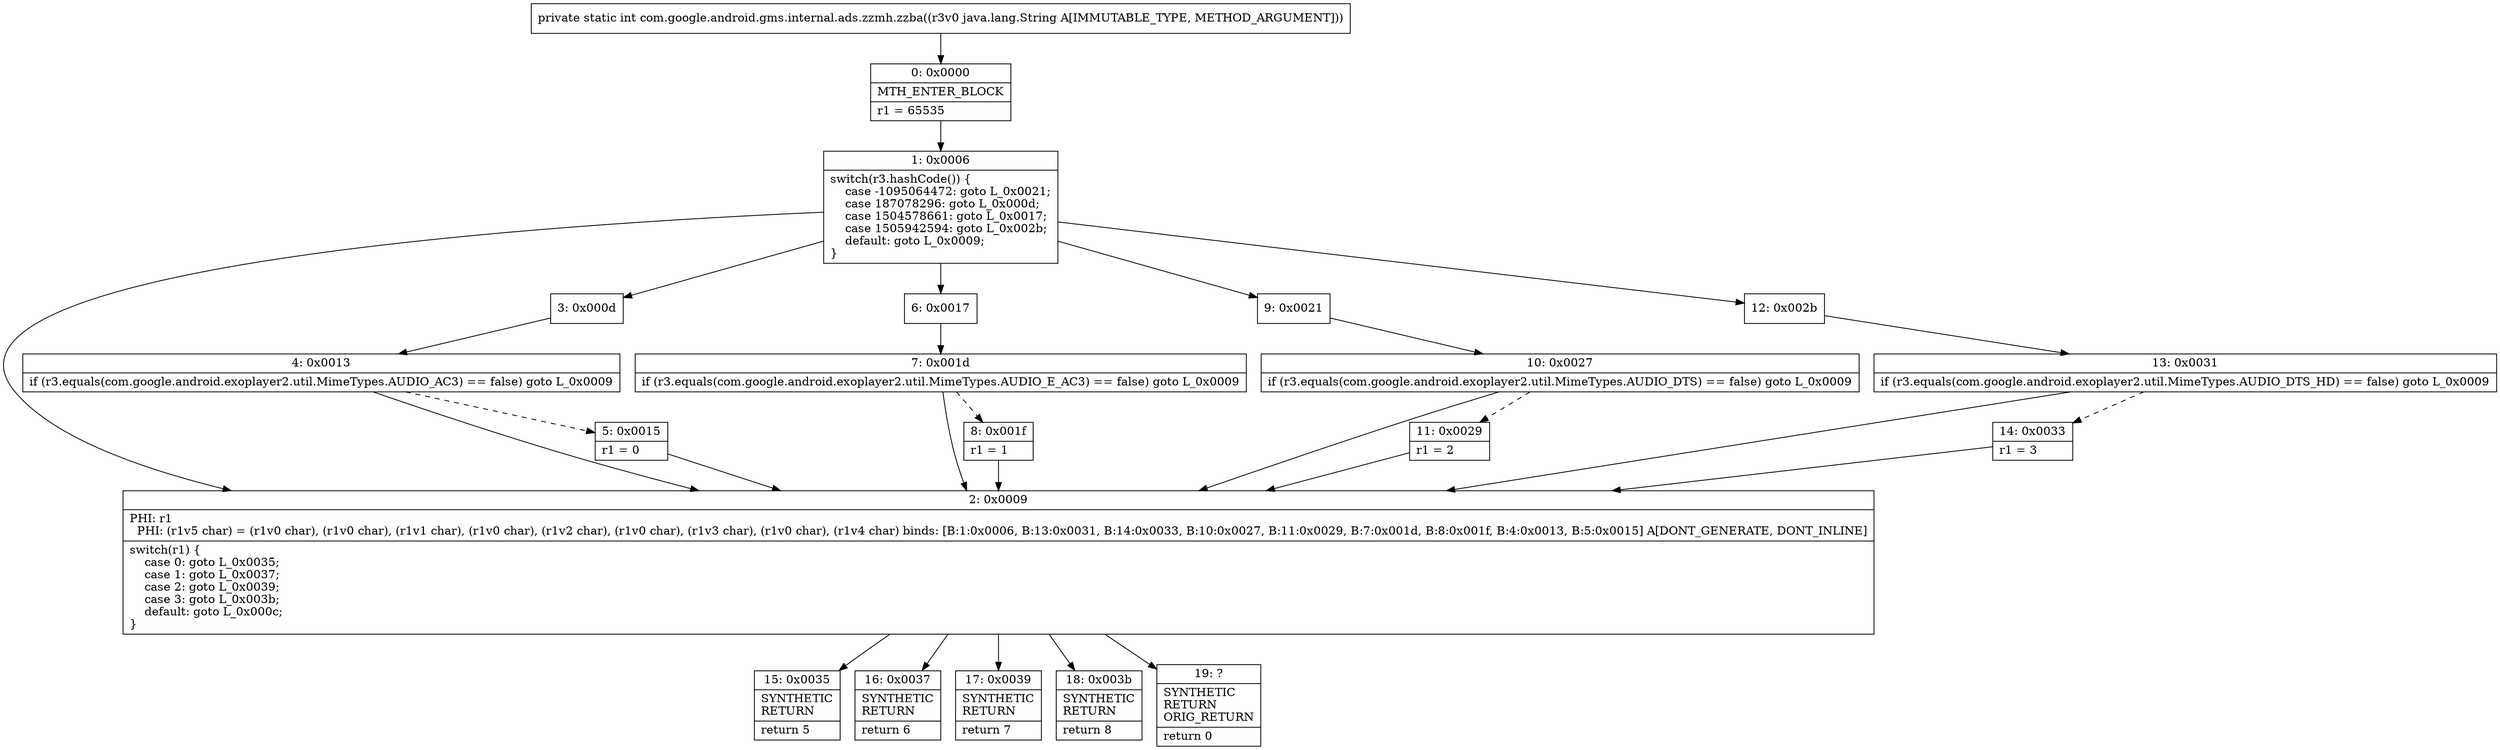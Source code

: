 digraph "CFG forcom.google.android.gms.internal.ads.zzmh.zzba(Ljava\/lang\/String;)I" {
Node_0 [shape=record,label="{0\:\ 0x0000|MTH_ENTER_BLOCK\l|r1 = 65535\l}"];
Node_1 [shape=record,label="{1\:\ 0x0006|switch(r3.hashCode()) \{\l    case \-1095064472: goto L_0x0021;\l    case 187078296: goto L_0x000d;\l    case 1504578661: goto L_0x0017;\l    case 1505942594: goto L_0x002b;\l    default: goto L_0x0009;\l\}\l}"];
Node_2 [shape=record,label="{2\:\ 0x0009|PHI: r1 \l  PHI: (r1v5 char) = (r1v0 char), (r1v0 char), (r1v1 char), (r1v0 char), (r1v2 char), (r1v0 char), (r1v3 char), (r1v0 char), (r1v4 char) binds: [B:1:0x0006, B:13:0x0031, B:14:0x0033, B:10:0x0027, B:11:0x0029, B:7:0x001d, B:8:0x001f, B:4:0x0013, B:5:0x0015] A[DONT_GENERATE, DONT_INLINE]\l|switch(r1) \{\l    case 0: goto L_0x0035;\l    case 1: goto L_0x0037;\l    case 2: goto L_0x0039;\l    case 3: goto L_0x003b;\l    default: goto L_0x000c;\l\}\l}"];
Node_3 [shape=record,label="{3\:\ 0x000d}"];
Node_4 [shape=record,label="{4\:\ 0x0013|if (r3.equals(com.google.android.exoplayer2.util.MimeTypes.AUDIO_AC3) == false) goto L_0x0009\l}"];
Node_5 [shape=record,label="{5\:\ 0x0015|r1 = 0\l}"];
Node_6 [shape=record,label="{6\:\ 0x0017}"];
Node_7 [shape=record,label="{7\:\ 0x001d|if (r3.equals(com.google.android.exoplayer2.util.MimeTypes.AUDIO_E_AC3) == false) goto L_0x0009\l}"];
Node_8 [shape=record,label="{8\:\ 0x001f|r1 = 1\l}"];
Node_9 [shape=record,label="{9\:\ 0x0021}"];
Node_10 [shape=record,label="{10\:\ 0x0027|if (r3.equals(com.google.android.exoplayer2.util.MimeTypes.AUDIO_DTS) == false) goto L_0x0009\l}"];
Node_11 [shape=record,label="{11\:\ 0x0029|r1 = 2\l}"];
Node_12 [shape=record,label="{12\:\ 0x002b}"];
Node_13 [shape=record,label="{13\:\ 0x0031|if (r3.equals(com.google.android.exoplayer2.util.MimeTypes.AUDIO_DTS_HD) == false) goto L_0x0009\l}"];
Node_14 [shape=record,label="{14\:\ 0x0033|r1 = 3\l}"];
Node_15 [shape=record,label="{15\:\ 0x0035|SYNTHETIC\lRETURN\l|return 5\l}"];
Node_16 [shape=record,label="{16\:\ 0x0037|SYNTHETIC\lRETURN\l|return 6\l}"];
Node_17 [shape=record,label="{17\:\ 0x0039|SYNTHETIC\lRETURN\l|return 7\l}"];
Node_18 [shape=record,label="{18\:\ 0x003b|SYNTHETIC\lRETURN\l|return 8\l}"];
Node_19 [shape=record,label="{19\:\ ?|SYNTHETIC\lRETURN\lORIG_RETURN\l|return 0\l}"];
MethodNode[shape=record,label="{private static int com.google.android.gms.internal.ads.zzmh.zzba((r3v0 java.lang.String A[IMMUTABLE_TYPE, METHOD_ARGUMENT])) }"];
MethodNode -> Node_0;
Node_0 -> Node_1;
Node_1 -> Node_2;
Node_1 -> Node_3;
Node_1 -> Node_6;
Node_1 -> Node_9;
Node_1 -> Node_12;
Node_2 -> Node_15;
Node_2 -> Node_16;
Node_2 -> Node_17;
Node_2 -> Node_18;
Node_2 -> Node_19;
Node_3 -> Node_4;
Node_4 -> Node_2;
Node_4 -> Node_5[style=dashed];
Node_5 -> Node_2;
Node_6 -> Node_7;
Node_7 -> Node_2;
Node_7 -> Node_8[style=dashed];
Node_8 -> Node_2;
Node_9 -> Node_10;
Node_10 -> Node_2;
Node_10 -> Node_11[style=dashed];
Node_11 -> Node_2;
Node_12 -> Node_13;
Node_13 -> Node_2;
Node_13 -> Node_14[style=dashed];
Node_14 -> Node_2;
}

